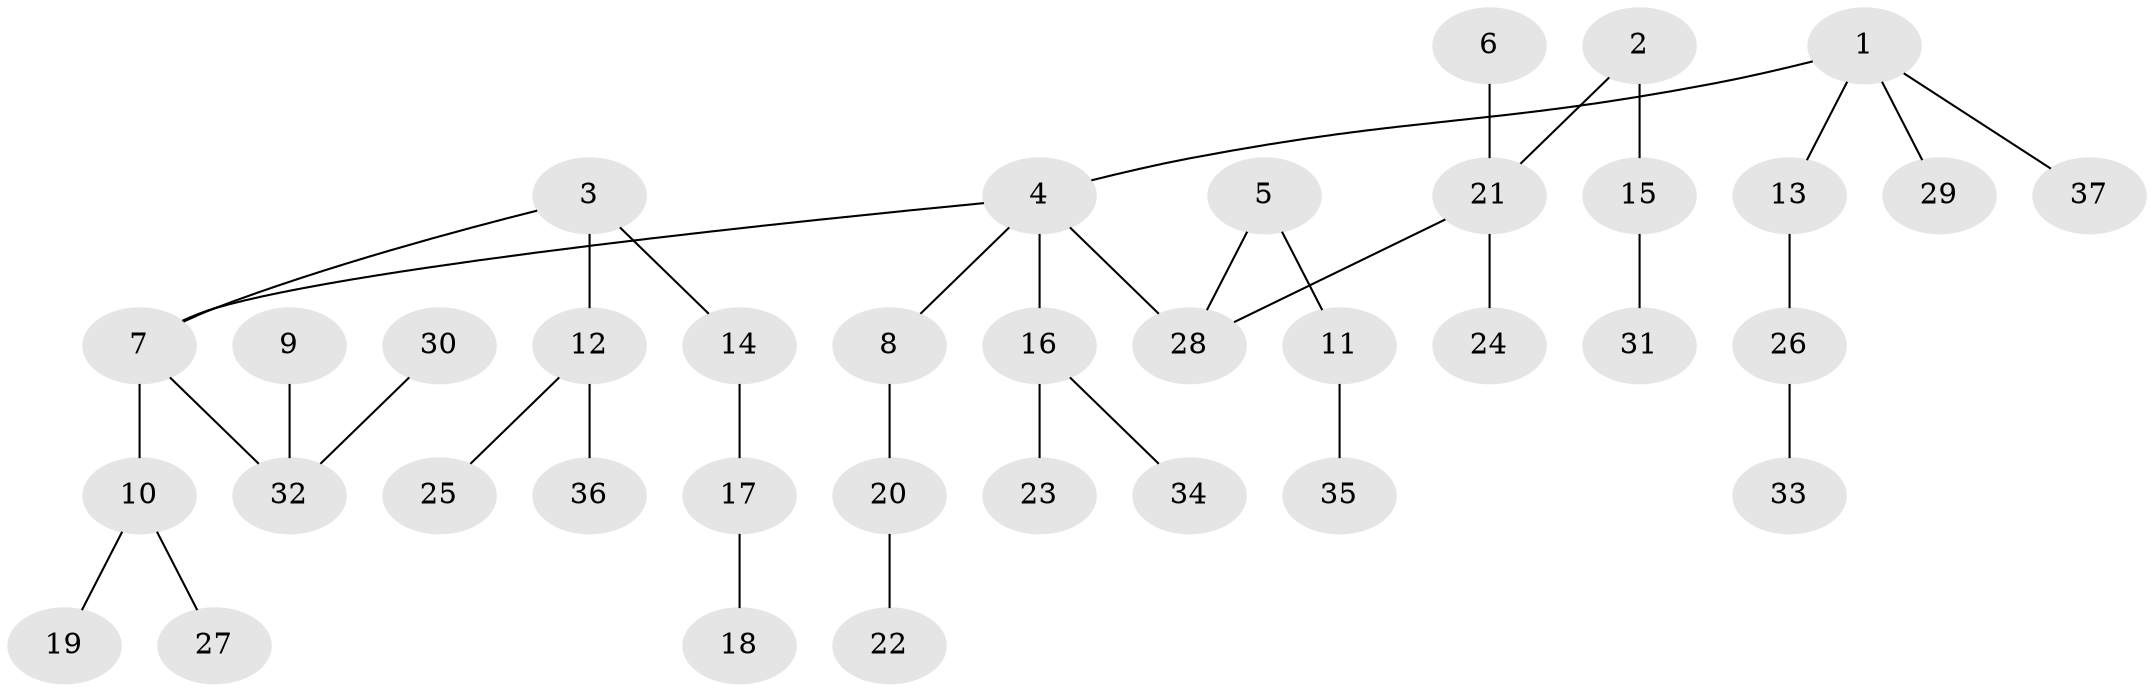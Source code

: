 // original degree distribution, {6: 0.019230769230769232, 4: 0.057692307692307696, 5: 0.038461538461538464, 2: 0.3076923076923077, 3: 0.11538461538461539, 1: 0.46153846153846156}
// Generated by graph-tools (version 1.1) at 2025/37/03/04/25 23:37:28]
// undirected, 37 vertices, 36 edges
graph export_dot {
  node [color=gray90,style=filled];
  1;
  2;
  3;
  4;
  5;
  6;
  7;
  8;
  9;
  10;
  11;
  12;
  13;
  14;
  15;
  16;
  17;
  18;
  19;
  20;
  21;
  22;
  23;
  24;
  25;
  26;
  27;
  28;
  29;
  30;
  31;
  32;
  33;
  34;
  35;
  36;
  37;
  1 -- 4 [weight=1.0];
  1 -- 13 [weight=1.0];
  1 -- 29 [weight=1.0];
  1 -- 37 [weight=1.0];
  2 -- 15 [weight=1.0];
  2 -- 21 [weight=1.0];
  3 -- 7 [weight=1.0];
  3 -- 12 [weight=1.0];
  3 -- 14 [weight=1.0];
  4 -- 7 [weight=1.0];
  4 -- 8 [weight=1.0];
  4 -- 16 [weight=1.0];
  4 -- 28 [weight=1.0];
  5 -- 11 [weight=1.0];
  5 -- 28 [weight=1.0];
  6 -- 21 [weight=1.0];
  7 -- 10 [weight=1.0];
  7 -- 32 [weight=1.0];
  8 -- 20 [weight=1.0];
  9 -- 32 [weight=1.0];
  10 -- 19 [weight=1.0];
  10 -- 27 [weight=1.0];
  11 -- 35 [weight=1.0];
  12 -- 25 [weight=1.0];
  12 -- 36 [weight=1.0];
  13 -- 26 [weight=1.0];
  14 -- 17 [weight=1.0];
  15 -- 31 [weight=1.0];
  16 -- 23 [weight=1.0];
  16 -- 34 [weight=1.0];
  17 -- 18 [weight=1.0];
  20 -- 22 [weight=1.0];
  21 -- 24 [weight=1.0];
  21 -- 28 [weight=1.0];
  26 -- 33 [weight=1.0];
  30 -- 32 [weight=1.0];
}
